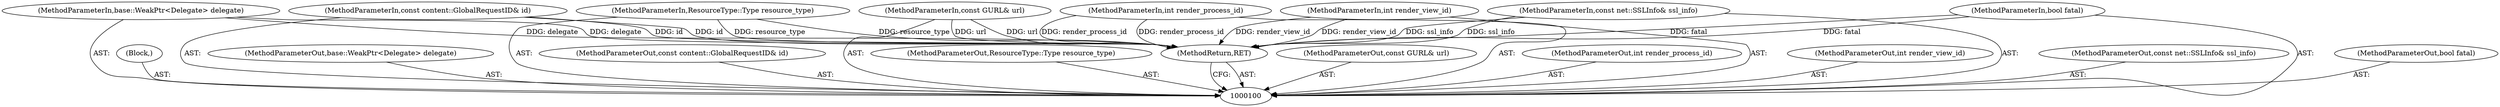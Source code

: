 digraph "1_Chrome_5385c44d9634d00b1cec2abf0fe7290d4205c7b0_5" {
"1000110" [label="(MethodReturn,RET)"];
"1000109" [label="(Block,)"];
"1000101" [label="(MethodParameterIn,base::WeakPtr<Delegate> delegate)"];
"1000120" [label="(MethodParameterOut,base::WeakPtr<Delegate> delegate)"];
"1000102" [label="(MethodParameterIn,const content::GlobalRequestID& id)"];
"1000121" [label="(MethodParameterOut,const content::GlobalRequestID& id)"];
"1000103" [label="(MethodParameterIn,ResourceType::Type resource_type)"];
"1000122" [label="(MethodParameterOut,ResourceType::Type resource_type)"];
"1000104" [label="(MethodParameterIn,const GURL& url)"];
"1000123" [label="(MethodParameterOut,const GURL& url)"];
"1000105" [label="(MethodParameterIn,int render_process_id)"];
"1000124" [label="(MethodParameterOut,int render_process_id)"];
"1000106" [label="(MethodParameterIn,int render_view_id)"];
"1000125" [label="(MethodParameterOut,int render_view_id)"];
"1000107" [label="(MethodParameterIn,const net::SSLInfo& ssl_info)"];
"1000126" [label="(MethodParameterOut,const net::SSLInfo& ssl_info)"];
"1000108" [label="(MethodParameterIn,bool fatal)"];
"1000127" [label="(MethodParameterOut,bool fatal)"];
"1000110" -> "1000100"  [label="AST: "];
"1000110" -> "1000100"  [label="CFG: "];
"1000108" -> "1000110"  [label="DDG: fatal"];
"1000107" -> "1000110"  [label="DDG: ssl_info"];
"1000104" -> "1000110"  [label="DDG: url"];
"1000105" -> "1000110"  [label="DDG: render_process_id"];
"1000103" -> "1000110"  [label="DDG: resource_type"];
"1000102" -> "1000110"  [label="DDG: id"];
"1000101" -> "1000110"  [label="DDG: delegate"];
"1000106" -> "1000110"  [label="DDG: render_view_id"];
"1000109" -> "1000100"  [label="AST: "];
"1000101" -> "1000100"  [label="AST: "];
"1000101" -> "1000110"  [label="DDG: delegate"];
"1000120" -> "1000100"  [label="AST: "];
"1000102" -> "1000100"  [label="AST: "];
"1000102" -> "1000110"  [label="DDG: id"];
"1000121" -> "1000100"  [label="AST: "];
"1000103" -> "1000100"  [label="AST: "];
"1000103" -> "1000110"  [label="DDG: resource_type"];
"1000122" -> "1000100"  [label="AST: "];
"1000104" -> "1000100"  [label="AST: "];
"1000104" -> "1000110"  [label="DDG: url"];
"1000123" -> "1000100"  [label="AST: "];
"1000105" -> "1000100"  [label="AST: "];
"1000105" -> "1000110"  [label="DDG: render_process_id"];
"1000124" -> "1000100"  [label="AST: "];
"1000106" -> "1000100"  [label="AST: "];
"1000106" -> "1000110"  [label="DDG: render_view_id"];
"1000125" -> "1000100"  [label="AST: "];
"1000107" -> "1000100"  [label="AST: "];
"1000107" -> "1000110"  [label="DDG: ssl_info"];
"1000126" -> "1000100"  [label="AST: "];
"1000108" -> "1000100"  [label="AST: "];
"1000108" -> "1000110"  [label="DDG: fatal"];
"1000127" -> "1000100"  [label="AST: "];
}

